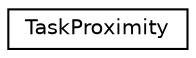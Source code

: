 digraph "Graphical Class Hierarchy"
{
  edge [fontname="Helvetica",fontsize="10",labelfontname="Helvetica",labelfontsize="10"];
  node [fontname="Helvetica",fontsize="10",shape=record];
  rankdir="LR";
  Node1 [label="TaskProximity",height=0.2,width=0.4,color="black", fillcolor="white", style="filled",URL="$class_task_proximity.html",tooltip="This TaskProximity Class handles the proximity measurement using the SI1143. Starting the task using ..."];
}
